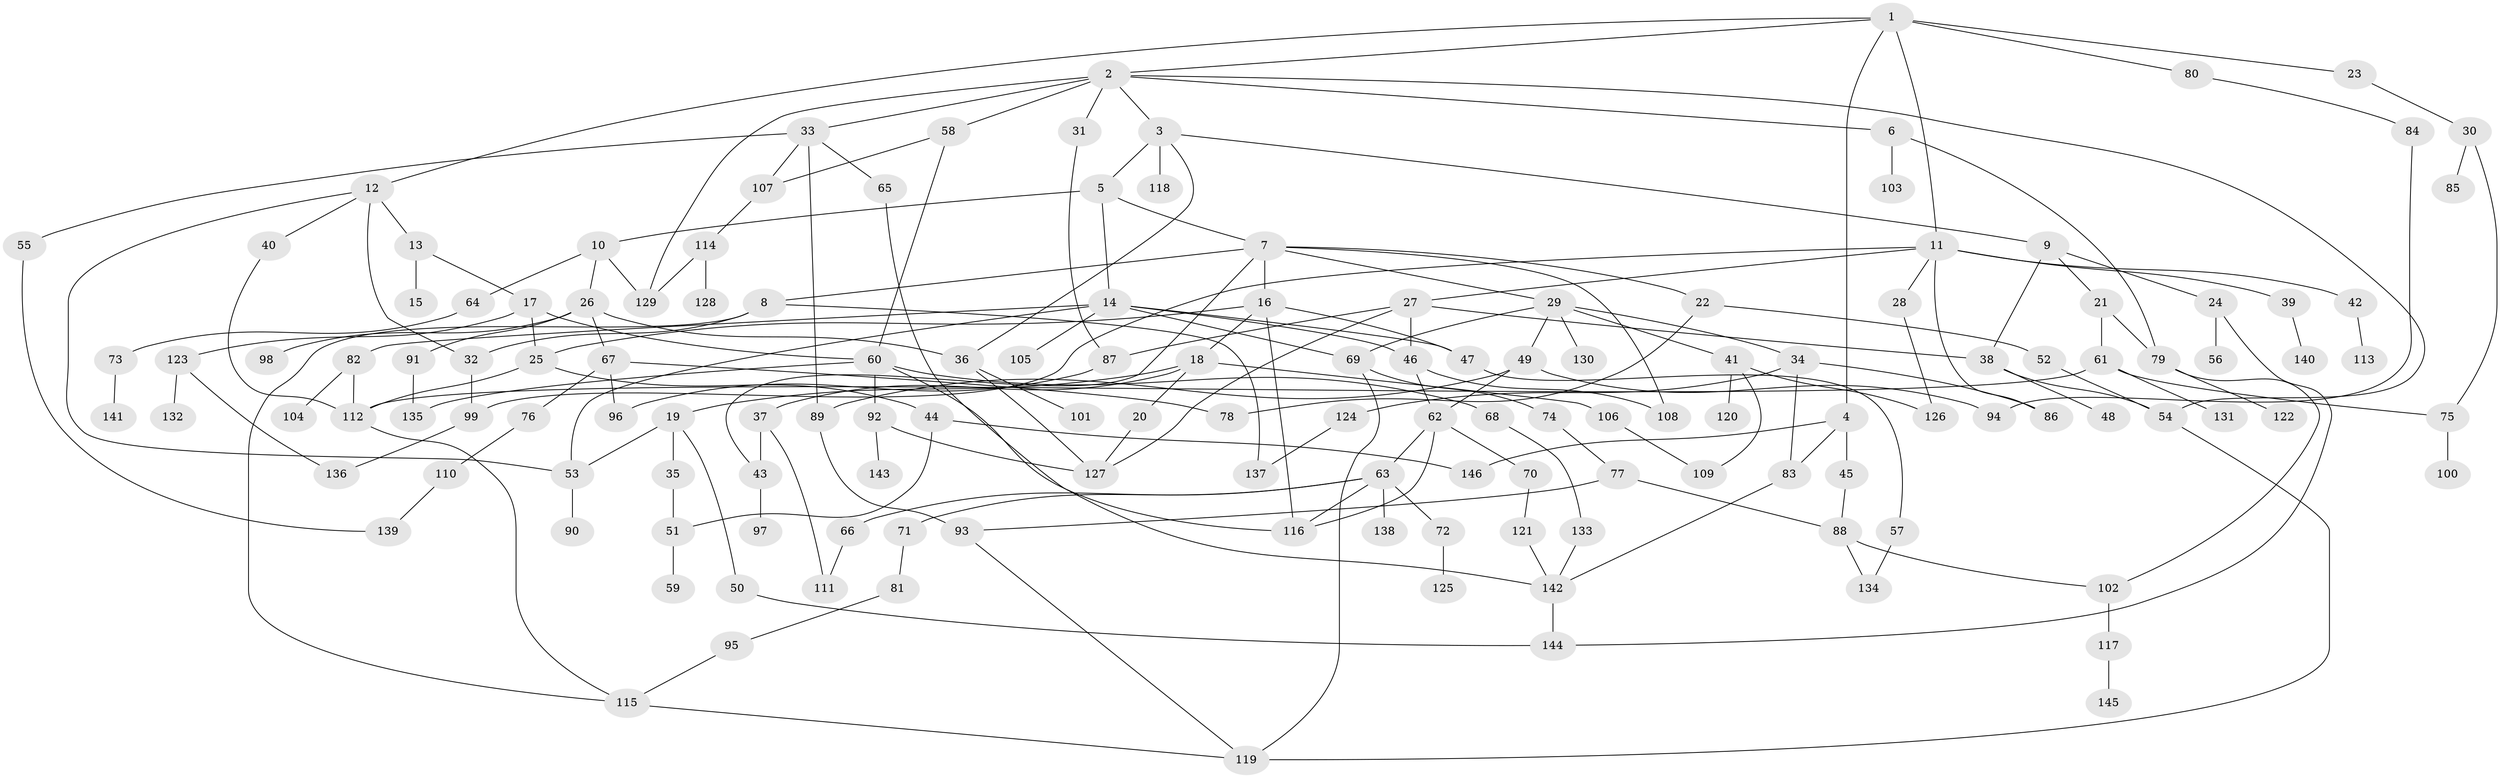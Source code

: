 // coarse degree distribution, {6: 0.061224489795918366, 8: 0.030612244897959183, 4: 0.12244897959183673, 5: 0.08163265306122448, 7: 0.061224489795918366, 3: 0.15306122448979592, 1: 0.19387755102040816, 2: 0.29591836734693877}
// Generated by graph-tools (version 1.1) at 2025/51/02/27/25 19:51:39]
// undirected, 146 vertices, 205 edges
graph export_dot {
graph [start="1"]
  node [color=gray90,style=filled];
  1;
  2;
  3;
  4;
  5;
  6;
  7;
  8;
  9;
  10;
  11;
  12;
  13;
  14;
  15;
  16;
  17;
  18;
  19;
  20;
  21;
  22;
  23;
  24;
  25;
  26;
  27;
  28;
  29;
  30;
  31;
  32;
  33;
  34;
  35;
  36;
  37;
  38;
  39;
  40;
  41;
  42;
  43;
  44;
  45;
  46;
  47;
  48;
  49;
  50;
  51;
  52;
  53;
  54;
  55;
  56;
  57;
  58;
  59;
  60;
  61;
  62;
  63;
  64;
  65;
  66;
  67;
  68;
  69;
  70;
  71;
  72;
  73;
  74;
  75;
  76;
  77;
  78;
  79;
  80;
  81;
  82;
  83;
  84;
  85;
  86;
  87;
  88;
  89;
  90;
  91;
  92;
  93;
  94;
  95;
  96;
  97;
  98;
  99;
  100;
  101;
  102;
  103;
  104;
  105;
  106;
  107;
  108;
  109;
  110;
  111;
  112;
  113;
  114;
  115;
  116;
  117;
  118;
  119;
  120;
  121;
  122;
  123;
  124;
  125;
  126;
  127;
  128;
  129;
  130;
  131;
  132;
  133;
  134;
  135;
  136;
  137;
  138;
  139;
  140;
  141;
  142;
  143;
  144;
  145;
  146;
  1 -- 2;
  1 -- 4;
  1 -- 11;
  1 -- 12;
  1 -- 23;
  1 -- 80;
  2 -- 3;
  2 -- 6;
  2 -- 31;
  2 -- 33;
  2 -- 54;
  2 -- 58;
  2 -- 129;
  3 -- 5;
  3 -- 9;
  3 -- 118;
  3 -- 36;
  4 -- 45;
  4 -- 146;
  4 -- 83;
  5 -- 7;
  5 -- 10;
  5 -- 14;
  6 -- 103;
  6 -- 79;
  7 -- 8;
  7 -- 16;
  7 -- 22;
  7 -- 29;
  7 -- 108;
  7 -- 43;
  8 -- 32;
  8 -- 115;
  8 -- 137;
  9 -- 21;
  9 -- 24;
  9 -- 38;
  10 -- 26;
  10 -- 64;
  10 -- 129;
  11 -- 27;
  11 -- 28;
  11 -- 39;
  11 -- 42;
  11 -- 86;
  11 -- 99;
  12 -- 13;
  12 -- 40;
  12 -- 32;
  12 -- 53;
  13 -- 15;
  13 -- 17;
  14 -- 46;
  14 -- 47;
  14 -- 53;
  14 -- 69;
  14 -- 82;
  14 -- 105;
  16 -- 18;
  16 -- 25;
  16 -- 116;
  16 -- 47;
  17 -- 60;
  17 -- 123;
  17 -- 25;
  18 -- 19;
  18 -- 20;
  18 -- 37;
  18 -- 106;
  19 -- 35;
  19 -- 50;
  19 -- 53;
  20 -- 127;
  21 -- 61;
  21 -- 79;
  22 -- 52;
  22 -- 78;
  23 -- 30;
  24 -- 56;
  24 -- 144;
  25 -- 44;
  25 -- 112;
  26 -- 36;
  26 -- 67;
  26 -- 91;
  26 -- 98;
  27 -- 38;
  27 -- 87;
  27 -- 46;
  27 -- 127;
  28 -- 126;
  29 -- 34;
  29 -- 41;
  29 -- 49;
  29 -- 130;
  29 -- 69;
  30 -- 85;
  30 -- 75;
  31 -- 87;
  32 -- 99;
  33 -- 55;
  33 -- 65;
  33 -- 89;
  33 -- 107;
  34 -- 83;
  34 -- 124;
  34 -- 86;
  35 -- 51;
  36 -- 101;
  36 -- 127;
  37 -- 43;
  37 -- 111;
  38 -- 48;
  38 -- 54;
  39 -- 140;
  40 -- 112;
  41 -- 109;
  41 -- 120;
  41 -- 126;
  42 -- 113;
  43 -- 97;
  44 -- 51;
  44 -- 146;
  45 -- 88;
  46 -- 62;
  46 -- 108;
  47 -- 57;
  49 -- 62;
  49 -- 89;
  49 -- 94;
  50 -- 144;
  51 -- 59;
  52 -- 54;
  53 -- 90;
  54 -- 119;
  55 -- 139;
  57 -- 134;
  58 -- 107;
  58 -- 60;
  60 -- 68;
  60 -- 92;
  60 -- 116;
  60 -- 135;
  61 -- 75;
  61 -- 131;
  61 -- 112;
  62 -- 63;
  62 -- 70;
  62 -- 116;
  63 -- 66;
  63 -- 71;
  63 -- 72;
  63 -- 116;
  63 -- 138;
  64 -- 73;
  65 -- 142;
  66 -- 111;
  67 -- 76;
  67 -- 78;
  67 -- 96;
  68 -- 133;
  69 -- 74;
  69 -- 119;
  70 -- 121;
  71 -- 81;
  72 -- 125;
  73 -- 141;
  74 -- 77;
  75 -- 100;
  76 -- 110;
  77 -- 88;
  77 -- 93;
  79 -- 122;
  79 -- 102;
  80 -- 84;
  81 -- 95;
  82 -- 104;
  82 -- 112;
  83 -- 142;
  84 -- 94;
  87 -- 96;
  88 -- 102;
  88 -- 134;
  89 -- 93;
  91 -- 135;
  92 -- 143;
  92 -- 127;
  93 -- 119;
  95 -- 115;
  99 -- 136;
  102 -- 117;
  106 -- 109;
  107 -- 114;
  110 -- 139;
  112 -- 115;
  114 -- 128;
  114 -- 129;
  115 -- 119;
  117 -- 145;
  121 -- 142;
  123 -- 132;
  123 -- 136;
  124 -- 137;
  133 -- 142;
  142 -- 144;
}
